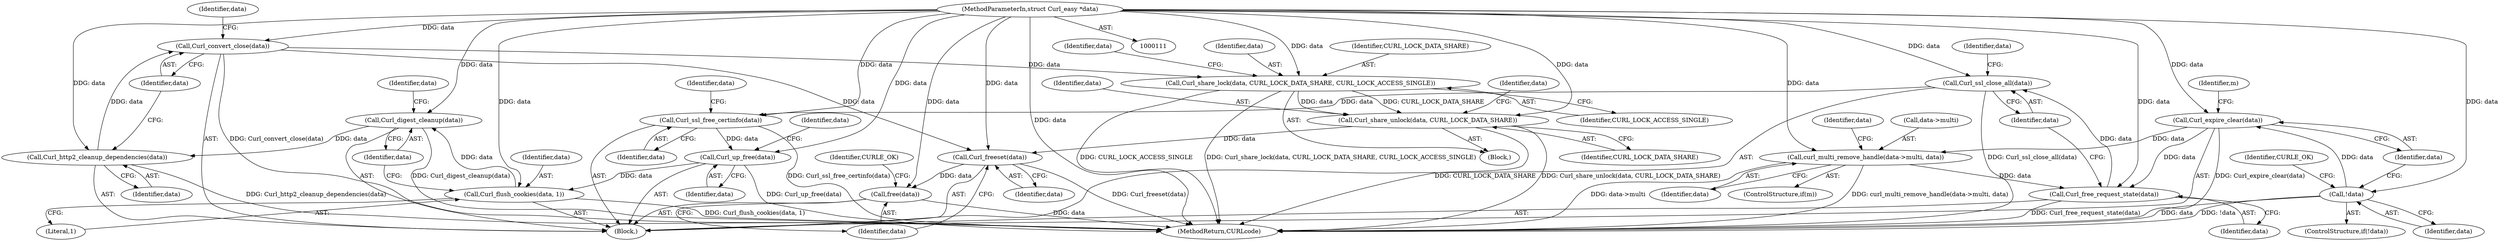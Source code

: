 digraph "0_curl_81d135d67155c5295b1033679c606165d4e28f3f@API" {
"1000301" [label="(Call,Curl_freeset(data))"];
"1000293" [label="(Call,Curl_share_unlock(data, CURL_LOCK_DATA_SHARE))"];
"1000283" [label="(Call,Curl_share_lock(data, CURL_LOCK_DATA_SHARE, CURL_LOCK_ACCESS_SINGLE))"];
"1000276" [label="(Call,Curl_convert_close(data))"];
"1000274" [label="(Call,Curl_http2_cleanup_dependencies(data))"];
"1000254" [label="(Call,Curl_digest_cleanup(data))"];
"1000251" [label="(Call,Curl_flush_cookies(data, 1))"];
"1000231" [label="(Call,Curl_up_free(data))"];
"1000189" [label="(Call,Curl_ssl_free_certinfo(data))"];
"1000175" [label="(Call,Curl_ssl_close_all(data))"];
"1000173" [label="(Call,Curl_free_request_state(data))"];
"1000120" [label="(Call,Curl_expire_clear(data))"];
"1000116" [label="(Call,!data)"];
"1000112" [label="(MethodParameterIn,struct Curl_easy *data)"];
"1000129" [label="(Call,curl_multi_remove_handle(data->multi, data))"];
"1000303" [label="(Call,free(data))"];
"1000283" [label="(Call,Curl_share_lock(data, CURL_LOCK_DATA_SHARE, CURL_LOCK_ACCESS_SINGLE))"];
"1000255" [label="(Identifier,data)"];
"1000294" [label="(Identifier,data)"];
"1000190" [label="(Identifier,data)"];
"1000299" [label="(Identifier,data)"];
"1000173" [label="(Call,Curl_free_request_state(data))"];
"1000116" [label="(Call,!data)"];
"1000194" [label="(Identifier,data)"];
"1000133" [label="(Identifier,data)"];
"1000254" [label="(Call,Curl_digest_cleanup(data))"];
"1000275" [label="(Identifier,data)"];
"1000280" [label="(Identifier,data)"];
"1000285" [label="(Identifier,CURL_LOCK_DATA_SHARE)"];
"1000277" [label="(Identifier,data)"];
"1000252" [label="(Identifier,data)"];
"1000123" [label="(Identifier,m)"];
"1000295" [label="(Identifier,CURL_LOCK_DATA_SHARE)"];
"1000286" [label="(Identifier,CURL_LOCK_ACCESS_SINGLE)"];
"1000253" [label="(Literal,1)"];
"1000115" [label="(ControlStructure,if(!data))"];
"1000119" [label="(Identifier,CURLE_OK)"];
"1000174" [label="(Identifier,data)"];
"1000120" [label="(Call,Curl_expire_clear(data))"];
"1000251" [label="(Call,Curl_flush_cookies(data, 1))"];
"1000129" [label="(Call,curl_multi_remove_handle(data->multi, data))"];
"1000127" [label="(ControlStructure,if(m))"];
"1000130" [label="(Call,data->multi)"];
"1000259" [label="(Identifier,data)"];
"1000236" [label="(Identifier,data)"];
"1000302" [label="(Identifier,data)"];
"1000117" [label="(Identifier,data)"];
"1000189" [label="(Call,Curl_ssl_free_certinfo(data))"];
"1000176" [label="(Identifier,data)"];
"1000301" [label="(Call,Curl_freeset(data))"];
"1000290" [label="(Identifier,data)"];
"1000112" [label="(MethodParameterIn,struct Curl_easy *data)"];
"1000121" [label="(Identifier,data)"];
"1000231" [label="(Call,Curl_up_free(data))"];
"1000306" [label="(Identifier,CURLE_OK)"];
"1000284" [label="(Identifier,data)"];
"1000282" [label="(Block,)"];
"1000175" [label="(Call,Curl_ssl_close_all(data))"];
"1000180" [label="(Identifier,data)"];
"1000113" [label="(Block,)"];
"1000293" [label="(Call,Curl_share_unlock(data, CURL_LOCK_DATA_SHARE))"];
"1000303" [label="(Call,free(data))"];
"1000232" [label="(Identifier,data)"];
"1000304" [label="(Identifier,data)"];
"1000307" [label="(MethodReturn,CURLcode)"];
"1000276" [label="(Call,Curl_convert_close(data))"];
"1000274" [label="(Call,Curl_http2_cleanup_dependencies(data))"];
"1000136" [label="(Identifier,data)"];
"1000301" -> "1000113"  [label="AST: "];
"1000301" -> "1000302"  [label="CFG: "];
"1000302" -> "1000301"  [label="AST: "];
"1000304" -> "1000301"  [label="CFG: "];
"1000301" -> "1000307"  [label="DDG: Curl_freeset(data)"];
"1000293" -> "1000301"  [label="DDG: data"];
"1000276" -> "1000301"  [label="DDG: data"];
"1000112" -> "1000301"  [label="DDG: data"];
"1000301" -> "1000303"  [label="DDG: data"];
"1000293" -> "1000282"  [label="AST: "];
"1000293" -> "1000295"  [label="CFG: "];
"1000294" -> "1000293"  [label="AST: "];
"1000295" -> "1000293"  [label="AST: "];
"1000299" -> "1000293"  [label="CFG: "];
"1000293" -> "1000307"  [label="DDG: Curl_share_unlock(data, CURL_LOCK_DATA_SHARE)"];
"1000293" -> "1000307"  [label="DDG: CURL_LOCK_DATA_SHARE"];
"1000283" -> "1000293"  [label="DDG: data"];
"1000283" -> "1000293"  [label="DDG: CURL_LOCK_DATA_SHARE"];
"1000112" -> "1000293"  [label="DDG: data"];
"1000283" -> "1000282"  [label="AST: "];
"1000283" -> "1000286"  [label="CFG: "];
"1000284" -> "1000283"  [label="AST: "];
"1000285" -> "1000283"  [label="AST: "];
"1000286" -> "1000283"  [label="AST: "];
"1000290" -> "1000283"  [label="CFG: "];
"1000283" -> "1000307"  [label="DDG: CURL_LOCK_ACCESS_SINGLE"];
"1000283" -> "1000307"  [label="DDG: Curl_share_lock(data, CURL_LOCK_DATA_SHARE, CURL_LOCK_ACCESS_SINGLE)"];
"1000276" -> "1000283"  [label="DDG: data"];
"1000112" -> "1000283"  [label="DDG: data"];
"1000276" -> "1000113"  [label="AST: "];
"1000276" -> "1000277"  [label="CFG: "];
"1000277" -> "1000276"  [label="AST: "];
"1000280" -> "1000276"  [label="CFG: "];
"1000276" -> "1000307"  [label="DDG: Curl_convert_close(data)"];
"1000274" -> "1000276"  [label="DDG: data"];
"1000112" -> "1000276"  [label="DDG: data"];
"1000274" -> "1000113"  [label="AST: "];
"1000274" -> "1000275"  [label="CFG: "];
"1000275" -> "1000274"  [label="AST: "];
"1000277" -> "1000274"  [label="CFG: "];
"1000274" -> "1000307"  [label="DDG: Curl_http2_cleanup_dependencies(data)"];
"1000254" -> "1000274"  [label="DDG: data"];
"1000112" -> "1000274"  [label="DDG: data"];
"1000254" -> "1000113"  [label="AST: "];
"1000254" -> "1000255"  [label="CFG: "];
"1000255" -> "1000254"  [label="AST: "];
"1000259" -> "1000254"  [label="CFG: "];
"1000254" -> "1000307"  [label="DDG: Curl_digest_cleanup(data)"];
"1000251" -> "1000254"  [label="DDG: data"];
"1000112" -> "1000254"  [label="DDG: data"];
"1000251" -> "1000113"  [label="AST: "];
"1000251" -> "1000253"  [label="CFG: "];
"1000252" -> "1000251"  [label="AST: "];
"1000253" -> "1000251"  [label="AST: "];
"1000255" -> "1000251"  [label="CFG: "];
"1000251" -> "1000307"  [label="DDG: Curl_flush_cookies(data, 1)"];
"1000231" -> "1000251"  [label="DDG: data"];
"1000112" -> "1000251"  [label="DDG: data"];
"1000231" -> "1000113"  [label="AST: "];
"1000231" -> "1000232"  [label="CFG: "];
"1000232" -> "1000231"  [label="AST: "];
"1000236" -> "1000231"  [label="CFG: "];
"1000231" -> "1000307"  [label="DDG: Curl_up_free(data)"];
"1000189" -> "1000231"  [label="DDG: data"];
"1000112" -> "1000231"  [label="DDG: data"];
"1000189" -> "1000113"  [label="AST: "];
"1000189" -> "1000190"  [label="CFG: "];
"1000190" -> "1000189"  [label="AST: "];
"1000194" -> "1000189"  [label="CFG: "];
"1000189" -> "1000307"  [label="DDG: Curl_ssl_free_certinfo(data)"];
"1000175" -> "1000189"  [label="DDG: data"];
"1000112" -> "1000189"  [label="DDG: data"];
"1000175" -> "1000113"  [label="AST: "];
"1000175" -> "1000176"  [label="CFG: "];
"1000176" -> "1000175"  [label="AST: "];
"1000180" -> "1000175"  [label="CFG: "];
"1000175" -> "1000307"  [label="DDG: Curl_ssl_close_all(data)"];
"1000173" -> "1000175"  [label="DDG: data"];
"1000112" -> "1000175"  [label="DDG: data"];
"1000173" -> "1000113"  [label="AST: "];
"1000173" -> "1000174"  [label="CFG: "];
"1000174" -> "1000173"  [label="AST: "];
"1000176" -> "1000173"  [label="CFG: "];
"1000173" -> "1000307"  [label="DDG: Curl_free_request_state(data)"];
"1000120" -> "1000173"  [label="DDG: data"];
"1000129" -> "1000173"  [label="DDG: data"];
"1000112" -> "1000173"  [label="DDG: data"];
"1000120" -> "1000113"  [label="AST: "];
"1000120" -> "1000121"  [label="CFG: "];
"1000121" -> "1000120"  [label="AST: "];
"1000123" -> "1000120"  [label="CFG: "];
"1000120" -> "1000307"  [label="DDG: Curl_expire_clear(data)"];
"1000116" -> "1000120"  [label="DDG: data"];
"1000112" -> "1000120"  [label="DDG: data"];
"1000120" -> "1000129"  [label="DDG: data"];
"1000116" -> "1000115"  [label="AST: "];
"1000116" -> "1000117"  [label="CFG: "];
"1000117" -> "1000116"  [label="AST: "];
"1000119" -> "1000116"  [label="CFG: "];
"1000121" -> "1000116"  [label="CFG: "];
"1000116" -> "1000307"  [label="DDG: data"];
"1000116" -> "1000307"  [label="DDG: !data"];
"1000112" -> "1000116"  [label="DDG: data"];
"1000112" -> "1000111"  [label="AST: "];
"1000112" -> "1000307"  [label="DDG: data"];
"1000112" -> "1000129"  [label="DDG: data"];
"1000112" -> "1000303"  [label="DDG: data"];
"1000129" -> "1000127"  [label="AST: "];
"1000129" -> "1000133"  [label="CFG: "];
"1000130" -> "1000129"  [label="AST: "];
"1000133" -> "1000129"  [label="AST: "];
"1000136" -> "1000129"  [label="CFG: "];
"1000129" -> "1000307"  [label="DDG: data->multi"];
"1000129" -> "1000307"  [label="DDG: curl_multi_remove_handle(data->multi, data)"];
"1000303" -> "1000113"  [label="AST: "];
"1000303" -> "1000304"  [label="CFG: "];
"1000304" -> "1000303"  [label="AST: "];
"1000306" -> "1000303"  [label="CFG: "];
"1000303" -> "1000307"  [label="DDG: data"];
}
